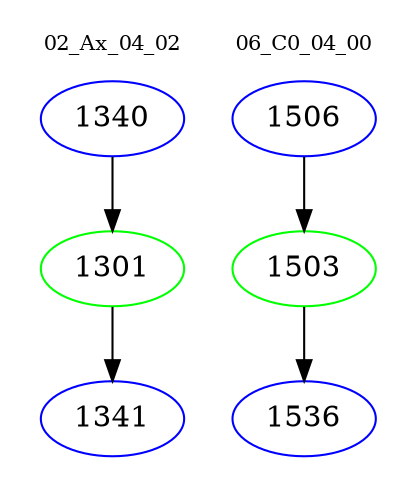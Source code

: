 digraph{
subgraph cluster_0 {
color = white
label = "02_Ax_04_02";
fontsize=10;
T0_1340 [label="1340", color="blue"]
T0_1340 -> T0_1301 [color="black"]
T0_1301 [label="1301", color="green"]
T0_1301 -> T0_1341 [color="black"]
T0_1341 [label="1341", color="blue"]
}
subgraph cluster_1 {
color = white
label = "06_C0_04_00";
fontsize=10;
T1_1506 [label="1506", color="blue"]
T1_1506 -> T1_1503 [color="black"]
T1_1503 [label="1503", color="green"]
T1_1503 -> T1_1536 [color="black"]
T1_1536 [label="1536", color="blue"]
}
}
